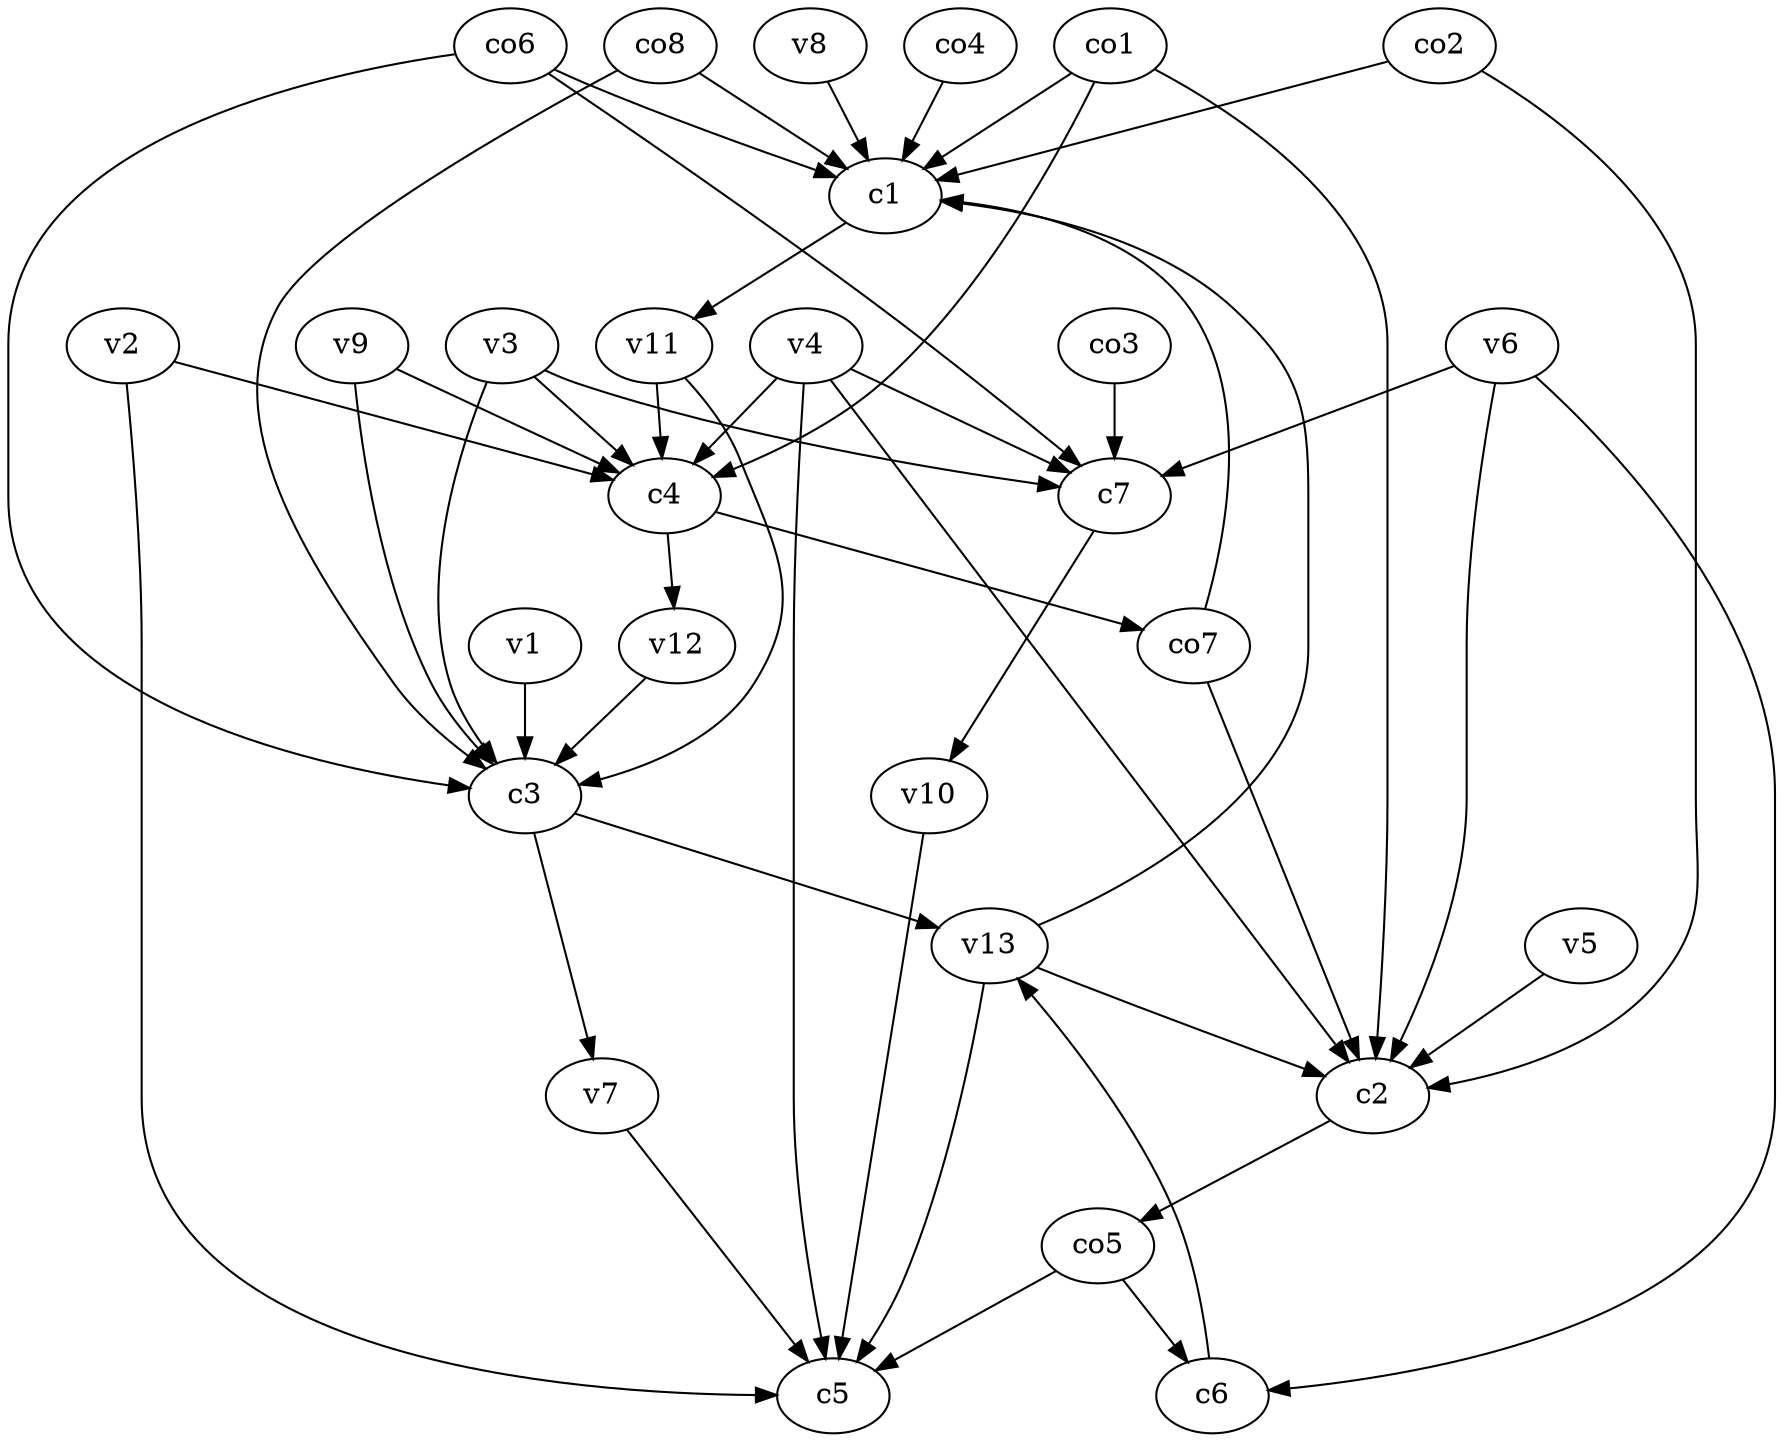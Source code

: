 strict digraph  {
c1;
c2;
c3;
c4;
c5;
c6;
c7;
v1;
v2;
v3;
v4;
v5;
v6;
v7;
v8;
v9;
v10;
v11;
v12;
v13;
co1;
co2;
co3;
co4;
co5;
co6;
co7;
co8;
c1 -> v11  [weight=1];
c2 -> co5  [weight=1];
c3 -> v13  [weight=1];
c3 -> v7  [weight=1];
c4 -> co7  [weight=1];
c4 -> v12  [weight=1];
c6 -> v13  [weight=1];
c7 -> v10  [weight=1];
v1 -> c3  [weight=1];
v2 -> c5  [weight=1];
v2 -> c4  [weight=1];
v3 -> c3  [weight=1];
v3 -> c7  [weight=1];
v3 -> c4  [weight=1];
v4 -> c4  [weight=1];
v4 -> c2  [weight=1];
v4 -> c5  [weight=1];
v4 -> c7  [weight=1];
v5 -> c2  [weight=1];
v6 -> c2  [weight=1];
v6 -> c7  [weight=1];
v6 -> c6  [weight=1];
v7 -> c5  [weight=1];
v8 -> c1  [weight=1];
v9 -> c3  [weight=1];
v9 -> c4  [weight=1];
v10 -> c5  [weight=1];
v11 -> c3  [weight=1];
v11 -> c4  [weight=1];
v12 -> c3  [weight=1];
v13 -> c2  [weight=1];
v13 -> c5  [weight=1];
v13 -> c1  [weight=1];
co1 -> c2  [weight=1];
co1 -> c4  [weight=1];
co1 -> c1  [weight=1];
co2 -> c2  [weight=1];
co2 -> c1  [weight=1];
co3 -> c7  [weight=1];
co4 -> c1  [weight=1];
co5 -> c6  [weight=1];
co5 -> c5  [weight=1];
co6 -> c1  [weight=1];
co6 -> c3  [weight=1];
co6 -> c7  [weight=1];
co7 -> c1  [weight=1];
co7 -> c2  [weight=1];
co8 -> c1  [weight=1];
co8 -> c3  [weight=1];
}
